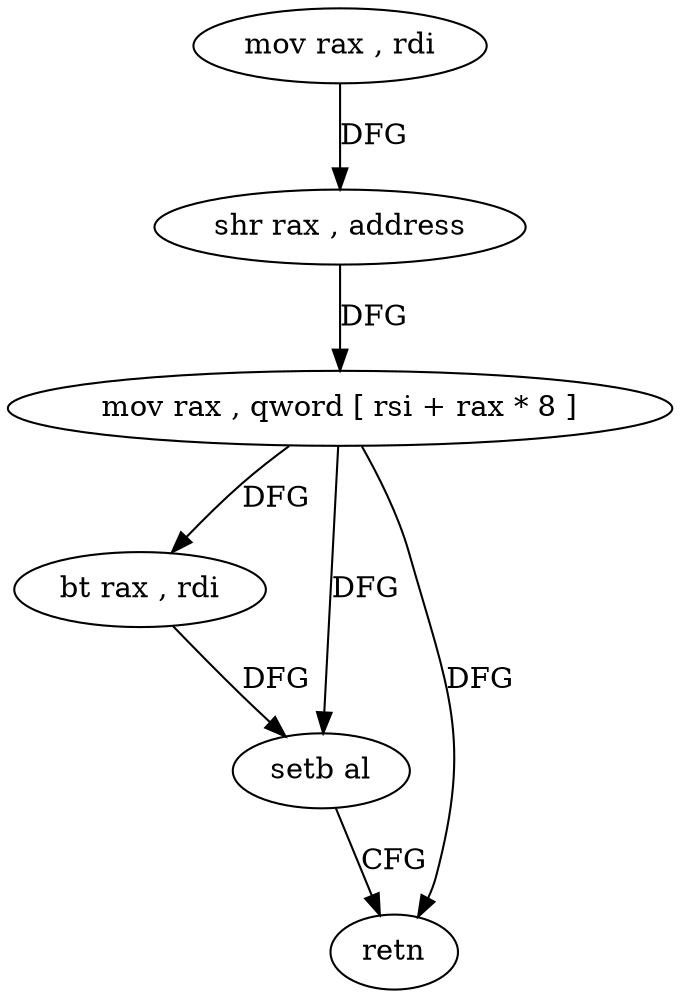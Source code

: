 digraph "func" {
"4228768" [label = "mov rax , rdi" ]
"4228771" [label = "shr rax , address" ]
"4228775" [label = "mov rax , qword [ rsi + rax * 8 ]" ]
"4228779" [label = "bt rax , rdi" ]
"4228783" [label = "setb al" ]
"4228786" [label = "retn" ]
"4228768" -> "4228771" [ label = "DFG" ]
"4228771" -> "4228775" [ label = "DFG" ]
"4228775" -> "4228779" [ label = "DFG" ]
"4228775" -> "4228783" [ label = "DFG" ]
"4228775" -> "4228786" [ label = "DFG" ]
"4228779" -> "4228783" [ label = "DFG" ]
"4228783" -> "4228786" [ label = "CFG" ]
}

